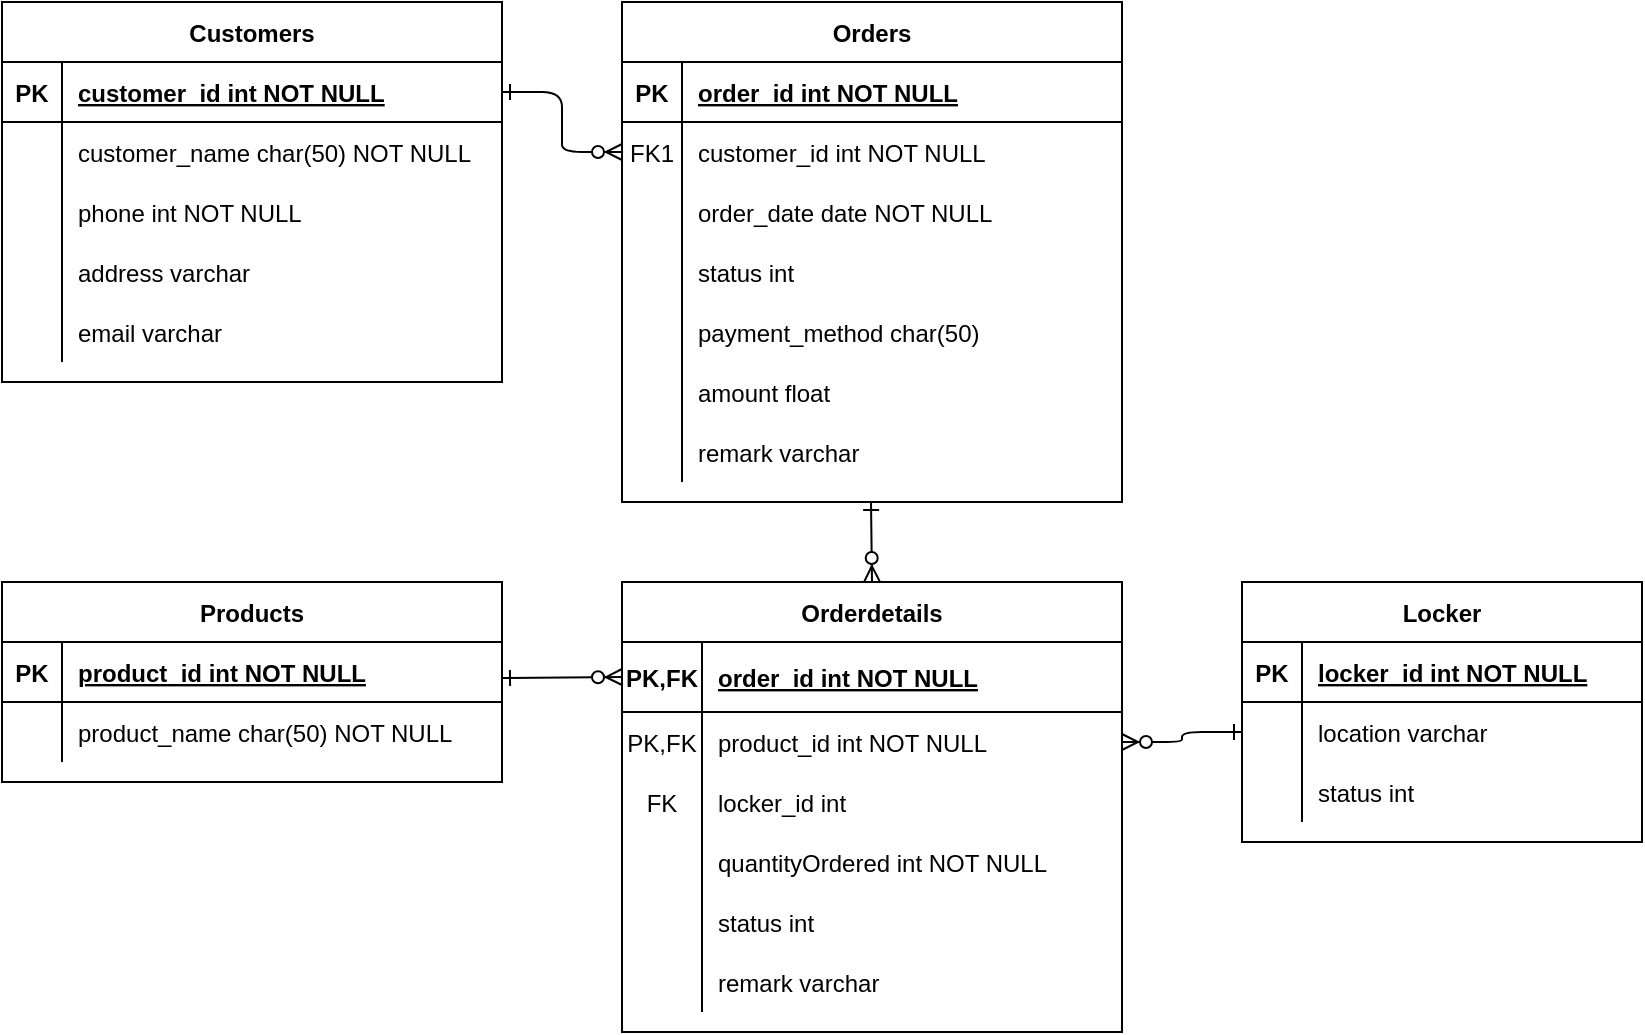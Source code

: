 <mxfile version="15.4.0" type="device"><diagram id="grjkItqrMykEuJ32szFW" name="Page-2"><mxGraphModel dx="885" dy="509" grid="1" gridSize="10" guides="1" tooltips="1" connect="1" arrows="1" fold="1" page="1" pageScale="1" pageWidth="850" pageHeight="1100" math="0" shadow="0"><root><mxCell id="0"/><mxCell id="1" parent="0"/><mxCell id="LS-kDcIeVGVTbDfE-FYb-1" value="" style="edgeStyle=entityRelationEdgeStyle;endArrow=ERzeroToMany;startArrow=ERone;endFill=1;startFill=0;" parent="1" source="LS-kDcIeVGVTbDfE-FYb-39" target="LS-kDcIeVGVTbDfE-FYb-7" edge="1"><mxGeometry width="100" height="100" relative="1" as="geometry"><mxPoint x="230" y="680" as="sourcePoint"/><mxPoint x="330" y="580" as="targetPoint"/></mxGeometry></mxCell><mxCell id="LS-kDcIeVGVTbDfE-FYb-2" value="" style="edgeStyle=orthogonalEdgeStyle;endArrow=ERzeroToMany;startArrow=ERone;endFill=1;startFill=0;exitX=0;exitY=0.5;exitDx=0;exitDy=0;entryX=1;entryY=0.5;entryDx=0;entryDy=0;" parent="1" source="LS-kDcIeVGVTbDfE-FYb-32" target="LS-kDcIeVGVTbDfE-FYb-58" edge="1"><mxGeometry width="100" height="100" relative="1" as="geometry"><mxPoint x="290" y="110" as="sourcePoint"/><mxPoint x="630" y="115" as="targetPoint"/></mxGeometry></mxCell><mxCell id="LS-kDcIeVGVTbDfE-FYb-3" value="Orders" style="shape=table;startSize=30;container=1;collapsible=1;childLayout=tableLayout;fixedRows=1;rowLines=0;fontStyle=1;align=center;resizeLast=1;" parent="1" vertex="1"><mxGeometry x="320" y="80" width="250" height="250" as="geometry"/></mxCell><mxCell id="LS-kDcIeVGVTbDfE-FYb-4" value="" style="shape=partialRectangle;collapsible=0;dropTarget=0;pointerEvents=0;fillColor=none;points=[[0,0.5],[1,0.5]];portConstraint=eastwest;top=0;left=0;right=0;bottom=1;" parent="LS-kDcIeVGVTbDfE-FYb-3" vertex="1"><mxGeometry y="30" width="250" height="30" as="geometry"/></mxCell><mxCell id="LS-kDcIeVGVTbDfE-FYb-5" value="PK" style="shape=partialRectangle;overflow=hidden;connectable=0;fillColor=none;top=0;left=0;bottom=0;right=0;fontStyle=1;" parent="LS-kDcIeVGVTbDfE-FYb-4" vertex="1"><mxGeometry width="30" height="30" as="geometry"><mxRectangle width="30" height="30" as="alternateBounds"/></mxGeometry></mxCell><mxCell id="LS-kDcIeVGVTbDfE-FYb-6" value="order_id int NOT NULL " style="shape=partialRectangle;overflow=hidden;connectable=0;fillColor=none;top=0;left=0;bottom=0;right=0;align=left;spacingLeft=6;fontStyle=5;" parent="LS-kDcIeVGVTbDfE-FYb-4" vertex="1"><mxGeometry x="30" width="220" height="30" as="geometry"><mxRectangle width="220" height="30" as="alternateBounds"/></mxGeometry></mxCell><mxCell id="LS-kDcIeVGVTbDfE-FYb-7" value="" style="shape=partialRectangle;collapsible=0;dropTarget=0;pointerEvents=0;fillColor=none;points=[[0,0.5],[1,0.5]];portConstraint=eastwest;top=0;left=0;right=0;bottom=0;" parent="LS-kDcIeVGVTbDfE-FYb-3" vertex="1"><mxGeometry y="60" width="250" height="30" as="geometry"/></mxCell><mxCell id="LS-kDcIeVGVTbDfE-FYb-8" value="FK1" style="shape=partialRectangle;overflow=hidden;connectable=0;fillColor=none;top=0;left=0;bottom=0;right=0;" parent="LS-kDcIeVGVTbDfE-FYb-7" vertex="1"><mxGeometry width="30" height="30" as="geometry"><mxRectangle width="30" height="30" as="alternateBounds"/></mxGeometry></mxCell><mxCell id="LS-kDcIeVGVTbDfE-FYb-9" value="customer_id int NOT NULL" style="shape=partialRectangle;overflow=hidden;connectable=0;fillColor=none;top=0;left=0;bottom=0;right=0;align=left;spacingLeft=6;" parent="LS-kDcIeVGVTbDfE-FYb-7" vertex="1"><mxGeometry x="30" width="220" height="30" as="geometry"><mxRectangle width="220" height="30" as="alternateBounds"/></mxGeometry></mxCell><mxCell id="LS-kDcIeVGVTbDfE-FYb-13" value="" style="shape=partialRectangle;collapsible=0;dropTarget=0;pointerEvents=0;fillColor=none;points=[[0,0.5],[1,0.5]];portConstraint=eastwest;top=0;left=0;right=0;bottom=0;" parent="LS-kDcIeVGVTbDfE-FYb-3" vertex="1"><mxGeometry y="90" width="250" height="30" as="geometry"/></mxCell><mxCell id="LS-kDcIeVGVTbDfE-FYb-14" value="" style="shape=partialRectangle;overflow=hidden;connectable=0;fillColor=none;top=0;left=0;bottom=0;right=0;" parent="LS-kDcIeVGVTbDfE-FYb-13" vertex="1"><mxGeometry width="30" height="30" as="geometry"><mxRectangle width="30" height="30" as="alternateBounds"/></mxGeometry></mxCell><mxCell id="LS-kDcIeVGVTbDfE-FYb-15" value="order_date date NOT NULL" style="shape=partialRectangle;overflow=hidden;connectable=0;fillColor=none;top=0;left=0;bottom=0;right=0;align=left;spacingLeft=6;" parent="LS-kDcIeVGVTbDfE-FYb-13" vertex="1"><mxGeometry x="30" width="220" height="30" as="geometry"><mxRectangle width="220" height="30" as="alternateBounds"/></mxGeometry></mxCell><mxCell id="LS-kDcIeVGVTbDfE-FYb-16" value="" style="shape=partialRectangle;collapsible=0;dropTarget=0;pointerEvents=0;fillColor=none;points=[[0,0.5],[1,0.5]];portConstraint=eastwest;top=0;left=0;right=0;bottom=0;" parent="LS-kDcIeVGVTbDfE-FYb-3" vertex="1"><mxGeometry y="120" width="250" height="30" as="geometry"/></mxCell><mxCell id="LS-kDcIeVGVTbDfE-FYb-17" value="" style="shape=partialRectangle;overflow=hidden;connectable=0;fillColor=none;top=0;left=0;bottom=0;right=0;" parent="LS-kDcIeVGVTbDfE-FYb-16" vertex="1"><mxGeometry width="30" height="30" as="geometry"><mxRectangle width="30" height="30" as="alternateBounds"/></mxGeometry></mxCell><mxCell id="LS-kDcIeVGVTbDfE-FYb-18" value="status int" style="shape=partialRectangle;overflow=hidden;connectable=0;fillColor=none;top=0;left=0;bottom=0;right=0;align=left;spacingLeft=6;" parent="LS-kDcIeVGVTbDfE-FYb-16" vertex="1"><mxGeometry x="30" width="220" height="30" as="geometry"><mxRectangle width="220" height="30" as="alternateBounds"/></mxGeometry></mxCell><mxCell id="LS-kDcIeVGVTbDfE-FYb-19" value="" style="shape=partialRectangle;collapsible=0;dropTarget=0;pointerEvents=0;fillColor=none;points=[[0,0.5],[1,0.5]];portConstraint=eastwest;top=0;left=0;right=0;bottom=0;" parent="LS-kDcIeVGVTbDfE-FYb-3" vertex="1"><mxGeometry y="150" width="250" height="30" as="geometry"/></mxCell><mxCell id="LS-kDcIeVGVTbDfE-FYb-20" value="" style="shape=partialRectangle;overflow=hidden;connectable=0;fillColor=none;top=0;left=0;bottom=0;right=0;" parent="LS-kDcIeVGVTbDfE-FYb-19" vertex="1"><mxGeometry width="30" height="30" as="geometry"><mxRectangle width="30" height="30" as="alternateBounds"/></mxGeometry></mxCell><mxCell id="LS-kDcIeVGVTbDfE-FYb-21" value="payment_method char(50)" style="shape=partialRectangle;overflow=hidden;connectable=0;fillColor=none;top=0;left=0;bottom=0;right=0;align=left;spacingLeft=6;" parent="LS-kDcIeVGVTbDfE-FYb-19" vertex="1"><mxGeometry x="30" width="220" height="30" as="geometry"><mxRectangle width="220" height="30" as="alternateBounds"/></mxGeometry></mxCell><mxCell id="LS-kDcIeVGVTbDfE-FYb-22" value="" style="shape=partialRectangle;collapsible=0;dropTarget=0;pointerEvents=0;fillColor=none;points=[[0,0.5],[1,0.5]];portConstraint=eastwest;top=0;left=0;right=0;bottom=0;" parent="LS-kDcIeVGVTbDfE-FYb-3" vertex="1"><mxGeometry y="180" width="250" height="30" as="geometry"/></mxCell><mxCell id="LS-kDcIeVGVTbDfE-FYb-23" value="" style="shape=partialRectangle;overflow=hidden;connectable=0;fillColor=none;top=0;left=0;bottom=0;right=0;" parent="LS-kDcIeVGVTbDfE-FYb-22" vertex="1"><mxGeometry width="30" height="30" as="geometry"><mxRectangle width="30" height="30" as="alternateBounds"/></mxGeometry></mxCell><mxCell id="LS-kDcIeVGVTbDfE-FYb-24" value="amount float" style="shape=partialRectangle;overflow=hidden;connectable=0;fillColor=none;top=0;left=0;bottom=0;right=0;align=left;spacingLeft=6;" parent="LS-kDcIeVGVTbDfE-FYb-22" vertex="1"><mxGeometry x="30" width="220" height="30" as="geometry"><mxRectangle width="220" height="30" as="alternateBounds"/></mxGeometry></mxCell><mxCell id="LS-kDcIeVGVTbDfE-FYb-25" value="" style="shape=partialRectangle;collapsible=0;dropTarget=0;pointerEvents=0;fillColor=none;points=[[0,0.5],[1,0.5]];portConstraint=eastwest;top=0;left=0;right=0;bottom=0;" parent="LS-kDcIeVGVTbDfE-FYb-3" vertex="1"><mxGeometry y="210" width="250" height="30" as="geometry"/></mxCell><mxCell id="LS-kDcIeVGVTbDfE-FYb-26" value="" style="shape=partialRectangle;overflow=hidden;connectable=0;fillColor=none;top=0;left=0;bottom=0;right=0;" parent="LS-kDcIeVGVTbDfE-FYb-25" vertex="1"><mxGeometry width="30" height="30" as="geometry"><mxRectangle width="30" height="30" as="alternateBounds"/></mxGeometry></mxCell><mxCell id="LS-kDcIeVGVTbDfE-FYb-27" value="remark varchar" style="shape=partialRectangle;overflow=hidden;connectable=0;fillColor=none;top=0;left=0;bottom=0;right=0;align=left;spacingLeft=6;" parent="LS-kDcIeVGVTbDfE-FYb-25" vertex="1"><mxGeometry x="30" width="220" height="30" as="geometry"><mxRectangle width="220" height="30" as="alternateBounds"/></mxGeometry></mxCell><mxCell id="LS-kDcIeVGVTbDfE-FYb-28" value="Locker" style="shape=table;startSize=30;container=1;collapsible=1;childLayout=tableLayout;fixedRows=1;rowLines=0;fontStyle=1;align=center;resizeLast=1;" parent="1" vertex="1"><mxGeometry x="630" y="370" width="200" height="130" as="geometry"/></mxCell><mxCell id="LS-kDcIeVGVTbDfE-FYb-29" value="" style="shape=partialRectangle;collapsible=0;dropTarget=0;pointerEvents=0;fillColor=none;points=[[0,0.5],[1,0.5]];portConstraint=eastwest;top=0;left=0;right=0;bottom=1;" parent="LS-kDcIeVGVTbDfE-FYb-28" vertex="1"><mxGeometry y="30" width="200" height="30" as="geometry"/></mxCell><mxCell id="LS-kDcIeVGVTbDfE-FYb-30" value="PK" style="shape=partialRectangle;overflow=hidden;connectable=0;fillColor=none;top=0;left=0;bottom=0;right=0;fontStyle=1;" parent="LS-kDcIeVGVTbDfE-FYb-29" vertex="1"><mxGeometry width="30" height="30" as="geometry"><mxRectangle width="30" height="30" as="alternateBounds"/></mxGeometry></mxCell><mxCell id="LS-kDcIeVGVTbDfE-FYb-31" value="locker_id int NOT NULL " style="shape=partialRectangle;overflow=hidden;connectable=0;fillColor=none;top=0;left=0;bottom=0;right=0;align=left;spacingLeft=6;fontStyle=5;" parent="LS-kDcIeVGVTbDfE-FYb-29" vertex="1"><mxGeometry x="30" width="170" height="30" as="geometry"><mxRectangle width="170" height="30" as="alternateBounds"/></mxGeometry></mxCell><mxCell id="LS-kDcIeVGVTbDfE-FYb-32" value="" style="shape=partialRectangle;collapsible=0;dropTarget=0;pointerEvents=0;fillColor=none;points=[[0,0.5],[1,0.5]];portConstraint=eastwest;top=0;left=0;right=0;bottom=0;" parent="LS-kDcIeVGVTbDfE-FYb-28" vertex="1"><mxGeometry y="60" width="200" height="30" as="geometry"/></mxCell><mxCell id="LS-kDcIeVGVTbDfE-FYb-33" value="" style="shape=partialRectangle;overflow=hidden;connectable=0;fillColor=none;top=0;left=0;bottom=0;right=0;" parent="LS-kDcIeVGVTbDfE-FYb-32" vertex="1"><mxGeometry width="30" height="30" as="geometry"><mxRectangle width="30" height="30" as="alternateBounds"/></mxGeometry></mxCell><mxCell id="LS-kDcIeVGVTbDfE-FYb-34" value="location varchar" style="shape=partialRectangle;overflow=hidden;connectable=0;fillColor=none;top=0;left=0;bottom=0;right=0;align=left;spacingLeft=6;" parent="LS-kDcIeVGVTbDfE-FYb-32" vertex="1"><mxGeometry x="30" width="170" height="30" as="geometry"><mxRectangle width="170" height="30" as="alternateBounds"/></mxGeometry></mxCell><mxCell id="LS-kDcIeVGVTbDfE-FYb-35" value="" style="shape=partialRectangle;collapsible=0;dropTarget=0;pointerEvents=0;fillColor=none;points=[[0,0.5],[1,0.5]];portConstraint=eastwest;top=0;left=0;right=0;bottom=0;" parent="LS-kDcIeVGVTbDfE-FYb-28" vertex="1"><mxGeometry y="90" width="200" height="30" as="geometry"/></mxCell><mxCell id="LS-kDcIeVGVTbDfE-FYb-36" value="" style="shape=partialRectangle;overflow=hidden;connectable=0;fillColor=none;top=0;left=0;bottom=0;right=0;" parent="LS-kDcIeVGVTbDfE-FYb-35" vertex="1"><mxGeometry width="30" height="30" as="geometry"><mxRectangle width="30" height="30" as="alternateBounds"/></mxGeometry></mxCell><mxCell id="LS-kDcIeVGVTbDfE-FYb-37" value="status int" style="shape=partialRectangle;overflow=hidden;connectable=0;fillColor=none;top=0;left=0;bottom=0;right=0;align=left;spacingLeft=6;" parent="LS-kDcIeVGVTbDfE-FYb-35" vertex="1"><mxGeometry x="30" width="170" height="30" as="geometry"><mxRectangle width="170" height="30" as="alternateBounds"/></mxGeometry></mxCell><mxCell id="LS-kDcIeVGVTbDfE-FYb-38" value="Customers" style="shape=table;startSize=30;container=1;collapsible=1;childLayout=tableLayout;fixedRows=1;rowLines=0;fontStyle=1;align=center;resizeLast=1;" parent="1" vertex="1"><mxGeometry x="10" y="80" width="250" height="190" as="geometry"/></mxCell><mxCell id="LS-kDcIeVGVTbDfE-FYb-39" value="" style="shape=partialRectangle;collapsible=0;dropTarget=0;pointerEvents=0;fillColor=none;points=[[0,0.5],[1,0.5]];portConstraint=eastwest;top=0;left=0;right=0;bottom=1;" parent="LS-kDcIeVGVTbDfE-FYb-38" vertex="1"><mxGeometry y="30" width="250" height="30" as="geometry"/></mxCell><mxCell id="LS-kDcIeVGVTbDfE-FYb-40" value="PK" style="shape=partialRectangle;overflow=hidden;connectable=0;fillColor=none;top=0;left=0;bottom=0;right=0;fontStyle=1;" parent="LS-kDcIeVGVTbDfE-FYb-39" vertex="1"><mxGeometry width="30" height="30" as="geometry"><mxRectangle width="30" height="30" as="alternateBounds"/></mxGeometry></mxCell><mxCell id="LS-kDcIeVGVTbDfE-FYb-41" value="customer_id int NOT NULL " style="shape=partialRectangle;overflow=hidden;connectable=0;fillColor=none;top=0;left=0;bottom=0;right=0;align=left;spacingLeft=6;fontStyle=5;" parent="LS-kDcIeVGVTbDfE-FYb-39" vertex="1"><mxGeometry x="30" width="220" height="30" as="geometry"><mxRectangle width="220" height="30" as="alternateBounds"/></mxGeometry></mxCell><mxCell id="LS-kDcIeVGVTbDfE-FYb-42" value="" style="shape=partialRectangle;collapsible=0;dropTarget=0;pointerEvents=0;fillColor=none;points=[[0,0.5],[1,0.5]];portConstraint=eastwest;top=0;left=0;right=0;bottom=0;" parent="LS-kDcIeVGVTbDfE-FYb-38" vertex="1"><mxGeometry y="60" width="250" height="30" as="geometry"/></mxCell><mxCell id="LS-kDcIeVGVTbDfE-FYb-43" value="" style="shape=partialRectangle;overflow=hidden;connectable=0;fillColor=none;top=0;left=0;bottom=0;right=0;" parent="LS-kDcIeVGVTbDfE-FYb-42" vertex="1"><mxGeometry width="30" height="30" as="geometry"><mxRectangle width="30" height="30" as="alternateBounds"/></mxGeometry></mxCell><mxCell id="LS-kDcIeVGVTbDfE-FYb-44" value="customer_name char(50) NOT NULL" style="shape=partialRectangle;overflow=hidden;connectable=0;fillColor=none;top=0;left=0;bottom=0;right=0;align=left;spacingLeft=6;" parent="LS-kDcIeVGVTbDfE-FYb-42" vertex="1"><mxGeometry x="30" width="220" height="30" as="geometry"><mxRectangle width="220" height="30" as="alternateBounds"/></mxGeometry></mxCell><mxCell id="LS-kDcIeVGVTbDfE-FYb-45" value="" style="shape=partialRectangle;collapsible=0;dropTarget=0;pointerEvents=0;fillColor=none;points=[[0,0.5],[1,0.5]];portConstraint=eastwest;top=0;left=0;right=0;bottom=0;" parent="LS-kDcIeVGVTbDfE-FYb-38" vertex="1"><mxGeometry y="90" width="250" height="30" as="geometry"/></mxCell><mxCell id="LS-kDcIeVGVTbDfE-FYb-46" value="" style="shape=partialRectangle;overflow=hidden;connectable=0;fillColor=none;top=0;left=0;bottom=0;right=0;" parent="LS-kDcIeVGVTbDfE-FYb-45" vertex="1"><mxGeometry width="30" height="30" as="geometry"><mxRectangle width="30" height="30" as="alternateBounds"/></mxGeometry></mxCell><mxCell id="LS-kDcIeVGVTbDfE-FYb-47" value="phone int NOT NULL" style="shape=partialRectangle;overflow=hidden;connectable=0;fillColor=none;top=0;left=0;bottom=0;right=0;align=left;spacingLeft=6;" parent="LS-kDcIeVGVTbDfE-FYb-45" vertex="1"><mxGeometry x="30" width="220" height="30" as="geometry"><mxRectangle width="220" height="30" as="alternateBounds"/></mxGeometry></mxCell><mxCell id="LS-kDcIeVGVTbDfE-FYb-48" value="" style="shape=partialRectangle;collapsible=0;dropTarget=0;pointerEvents=0;fillColor=none;points=[[0,0.5],[1,0.5]];portConstraint=eastwest;top=0;left=0;right=0;bottom=0;" parent="LS-kDcIeVGVTbDfE-FYb-38" vertex="1"><mxGeometry y="120" width="250" height="30" as="geometry"/></mxCell><mxCell id="LS-kDcIeVGVTbDfE-FYb-49" value="" style="shape=partialRectangle;overflow=hidden;connectable=0;fillColor=none;top=0;left=0;bottom=0;right=0;" parent="LS-kDcIeVGVTbDfE-FYb-48" vertex="1"><mxGeometry width="30" height="30" as="geometry"><mxRectangle width="30" height="30" as="alternateBounds"/></mxGeometry></mxCell><mxCell id="LS-kDcIeVGVTbDfE-FYb-50" value="address varchar" style="shape=partialRectangle;overflow=hidden;connectable=0;fillColor=none;top=0;left=0;bottom=0;right=0;align=left;spacingLeft=6;" parent="LS-kDcIeVGVTbDfE-FYb-48" vertex="1"><mxGeometry x="30" width="220" height="30" as="geometry"><mxRectangle width="220" height="30" as="alternateBounds"/></mxGeometry></mxCell><mxCell id="LS-kDcIeVGVTbDfE-FYb-51" value="" style="shape=partialRectangle;collapsible=0;dropTarget=0;pointerEvents=0;fillColor=none;points=[[0,0.5],[1,0.5]];portConstraint=eastwest;top=0;left=0;right=0;bottom=0;" parent="LS-kDcIeVGVTbDfE-FYb-38" vertex="1"><mxGeometry y="150" width="250" height="30" as="geometry"/></mxCell><mxCell id="LS-kDcIeVGVTbDfE-FYb-52" value="" style="shape=partialRectangle;overflow=hidden;connectable=0;fillColor=none;top=0;left=0;bottom=0;right=0;" parent="LS-kDcIeVGVTbDfE-FYb-51" vertex="1"><mxGeometry width="30" height="30" as="geometry"><mxRectangle width="30" height="30" as="alternateBounds"/></mxGeometry></mxCell><mxCell id="LS-kDcIeVGVTbDfE-FYb-53" value="email varchar" style="shape=partialRectangle;overflow=hidden;connectable=0;fillColor=none;top=0;left=0;bottom=0;right=0;align=left;spacingLeft=6;" parent="LS-kDcIeVGVTbDfE-FYb-51" vertex="1"><mxGeometry x="30" width="220" height="30" as="geometry"><mxRectangle width="220" height="30" as="alternateBounds"/></mxGeometry></mxCell><mxCell id="LS-kDcIeVGVTbDfE-FYb-54" value="Orderdetails" style="shape=table;startSize=30;container=1;collapsible=1;childLayout=tableLayout;fixedRows=1;rowLines=0;fontStyle=1;align=center;resizeLast=1;" parent="1" vertex="1"><mxGeometry x="320" y="370" width="250" height="225" as="geometry"/></mxCell><mxCell id="LS-kDcIeVGVTbDfE-FYb-55" value="" style="shape=partialRectangle;collapsible=0;dropTarget=0;pointerEvents=0;fillColor=none;points=[[0,0.5],[1,0.5]];portConstraint=eastwest;top=0;left=0;right=0;bottom=1;" parent="LS-kDcIeVGVTbDfE-FYb-54" vertex="1"><mxGeometry y="30" width="250" height="35" as="geometry"/></mxCell><mxCell id="LS-kDcIeVGVTbDfE-FYb-56" value="PK,FK" style="shape=partialRectangle;overflow=hidden;connectable=0;fillColor=none;top=0;left=0;bottom=0;right=0;fontStyle=1;" parent="LS-kDcIeVGVTbDfE-FYb-55" vertex="1"><mxGeometry width="40" height="35" as="geometry"><mxRectangle width="40" height="35" as="alternateBounds"/></mxGeometry></mxCell><mxCell id="LS-kDcIeVGVTbDfE-FYb-57" value="order_id int NOT NULL " style="shape=partialRectangle;overflow=hidden;connectable=0;fillColor=none;top=0;left=0;bottom=0;right=0;align=left;spacingLeft=6;fontStyle=5;" parent="LS-kDcIeVGVTbDfE-FYb-55" vertex="1"><mxGeometry x="40" width="210" height="35" as="geometry"><mxRectangle width="210" height="35" as="alternateBounds"/></mxGeometry></mxCell><mxCell id="LS-kDcIeVGVTbDfE-FYb-58" value="" style="shape=partialRectangle;collapsible=0;dropTarget=0;pointerEvents=0;fillColor=none;points=[[0,0.5],[1,0.5]];portConstraint=eastwest;top=0;left=0;right=0;bottom=0;" parent="LS-kDcIeVGVTbDfE-FYb-54" vertex="1"><mxGeometry y="65" width="250" height="30" as="geometry"/></mxCell><mxCell id="LS-kDcIeVGVTbDfE-FYb-59" value="PK,FK" style="shape=partialRectangle;overflow=hidden;connectable=0;fillColor=none;top=0;left=0;bottom=0;right=0;" parent="LS-kDcIeVGVTbDfE-FYb-58" vertex="1"><mxGeometry width="40" height="30" as="geometry"><mxRectangle width="40" height="30" as="alternateBounds"/></mxGeometry></mxCell><mxCell id="LS-kDcIeVGVTbDfE-FYb-60" value="product_id int NOT NULL" style="shape=partialRectangle;overflow=hidden;connectable=0;fillColor=none;top=0;left=0;bottom=0;right=0;align=left;spacingLeft=6;strokeColor=#000000;" parent="LS-kDcIeVGVTbDfE-FYb-58" vertex="1"><mxGeometry x="40" width="210" height="30" as="geometry"><mxRectangle width="210" height="30" as="alternateBounds"/></mxGeometry></mxCell><mxCell id="LS-kDcIeVGVTbDfE-FYb-61" value="" style="shape=partialRectangle;collapsible=0;dropTarget=0;pointerEvents=0;fillColor=none;points=[[0,0.5],[1,0.5]];portConstraint=eastwest;top=0;left=0;right=0;bottom=0;" parent="LS-kDcIeVGVTbDfE-FYb-54" vertex="1"><mxGeometry y="95" width="250" height="30" as="geometry"/></mxCell><mxCell id="LS-kDcIeVGVTbDfE-FYb-62" value="FK" style="shape=partialRectangle;overflow=hidden;connectable=0;fillColor=none;top=0;left=0;bottom=0;right=0;" parent="LS-kDcIeVGVTbDfE-FYb-61" vertex="1"><mxGeometry width="40" height="30" as="geometry"><mxRectangle width="40" height="30" as="alternateBounds"/></mxGeometry></mxCell><mxCell id="LS-kDcIeVGVTbDfE-FYb-63" value="locker_id int " style="shape=partialRectangle;overflow=hidden;connectable=0;fillColor=none;top=0;left=0;bottom=0;right=0;align=left;spacingLeft=6;" parent="LS-kDcIeVGVTbDfE-FYb-61" vertex="1"><mxGeometry x="40" width="210" height="30" as="geometry"><mxRectangle width="210" height="30" as="alternateBounds"/></mxGeometry></mxCell><mxCell id="LS-kDcIeVGVTbDfE-FYb-64" value="" style="shape=partialRectangle;collapsible=0;dropTarget=0;pointerEvents=0;fillColor=none;points=[[0,0.5],[1,0.5]];portConstraint=eastwest;top=0;left=0;right=0;bottom=0;" parent="LS-kDcIeVGVTbDfE-FYb-54" vertex="1"><mxGeometry y="125" width="250" height="30" as="geometry"/></mxCell><mxCell id="LS-kDcIeVGVTbDfE-FYb-65" value="" style="shape=partialRectangle;overflow=hidden;connectable=0;fillColor=none;top=0;left=0;bottom=0;right=0;" parent="LS-kDcIeVGVTbDfE-FYb-64" vertex="1"><mxGeometry width="40" height="30" as="geometry"><mxRectangle width="40" height="30" as="alternateBounds"/></mxGeometry></mxCell><mxCell id="LS-kDcIeVGVTbDfE-FYb-66" value="quantityOrdered int NOT NULL" style="shape=partialRectangle;overflow=hidden;connectable=0;fillColor=none;top=0;left=0;bottom=0;right=0;align=left;spacingLeft=6;" parent="LS-kDcIeVGVTbDfE-FYb-64" vertex="1"><mxGeometry x="40" width="210" height="30" as="geometry"><mxRectangle width="210" height="30" as="alternateBounds"/></mxGeometry></mxCell><mxCell id="LS-kDcIeVGVTbDfE-FYb-67" value="" style="shape=partialRectangle;collapsible=0;dropTarget=0;pointerEvents=0;fillColor=none;points=[[0,0.5],[1,0.5]];portConstraint=eastwest;top=0;left=0;right=0;bottom=0;" parent="LS-kDcIeVGVTbDfE-FYb-54" vertex="1"><mxGeometry y="155" width="250" height="30" as="geometry"/></mxCell><mxCell id="LS-kDcIeVGVTbDfE-FYb-68" value="" style="shape=partialRectangle;overflow=hidden;connectable=0;fillColor=none;top=0;left=0;bottom=0;right=0;" parent="LS-kDcIeVGVTbDfE-FYb-67" vertex="1"><mxGeometry width="40" height="30" as="geometry"><mxRectangle width="40" height="30" as="alternateBounds"/></mxGeometry></mxCell><mxCell id="LS-kDcIeVGVTbDfE-FYb-69" value="status int" style="shape=partialRectangle;overflow=hidden;connectable=0;fillColor=none;top=0;left=0;bottom=0;right=0;align=left;spacingLeft=6;" parent="LS-kDcIeVGVTbDfE-FYb-67" vertex="1"><mxGeometry x="40" width="210" height="30" as="geometry"><mxRectangle width="210" height="30" as="alternateBounds"/></mxGeometry></mxCell><mxCell id="LS-kDcIeVGVTbDfE-FYb-70" value="" style="shape=partialRectangle;collapsible=0;dropTarget=0;pointerEvents=0;fillColor=none;points=[[0,0.5],[1,0.5]];portConstraint=eastwest;top=0;left=0;right=0;bottom=0;" parent="LS-kDcIeVGVTbDfE-FYb-54" vertex="1"><mxGeometry y="185" width="250" height="30" as="geometry"/></mxCell><mxCell id="LS-kDcIeVGVTbDfE-FYb-71" value="" style="shape=partialRectangle;overflow=hidden;connectable=0;fillColor=none;top=0;left=0;bottom=0;right=0;" parent="LS-kDcIeVGVTbDfE-FYb-70" vertex="1"><mxGeometry width="40" height="30" as="geometry"><mxRectangle width="40" height="30" as="alternateBounds"/></mxGeometry></mxCell><mxCell id="LS-kDcIeVGVTbDfE-FYb-72" value="remark varchar" style="shape=partialRectangle;overflow=hidden;connectable=0;fillColor=none;top=0;left=0;bottom=0;right=0;align=left;spacingLeft=6;" parent="LS-kDcIeVGVTbDfE-FYb-70" vertex="1"><mxGeometry x="40" width="210" height="30" as="geometry"><mxRectangle width="210" height="30" as="alternateBounds"/></mxGeometry></mxCell><mxCell id="LS-kDcIeVGVTbDfE-FYb-73" value="Products" style="shape=table;startSize=30;container=1;collapsible=1;childLayout=tableLayout;fixedRows=1;rowLines=0;fontStyle=1;align=center;resizeLast=1;" parent="1" vertex="1"><mxGeometry x="10" y="370" width="250" height="100" as="geometry"/></mxCell><mxCell id="LS-kDcIeVGVTbDfE-FYb-74" value="" style="shape=partialRectangle;collapsible=0;dropTarget=0;pointerEvents=0;fillColor=none;points=[[0,0.5],[1,0.5]];portConstraint=eastwest;top=0;left=0;right=0;bottom=1;" parent="LS-kDcIeVGVTbDfE-FYb-73" vertex="1"><mxGeometry y="30" width="250" height="30" as="geometry"/></mxCell><mxCell id="LS-kDcIeVGVTbDfE-FYb-75" value="PK" style="shape=partialRectangle;overflow=hidden;connectable=0;fillColor=none;top=0;left=0;bottom=0;right=0;fontStyle=1;" parent="LS-kDcIeVGVTbDfE-FYb-74" vertex="1"><mxGeometry width="30" height="30" as="geometry"><mxRectangle width="30" height="30" as="alternateBounds"/></mxGeometry></mxCell><mxCell id="LS-kDcIeVGVTbDfE-FYb-76" value="product_id int NOT NULL" style="shape=partialRectangle;overflow=hidden;connectable=0;fillColor=none;top=0;left=0;bottom=0;right=0;align=left;spacingLeft=6;fontStyle=5;" parent="LS-kDcIeVGVTbDfE-FYb-74" vertex="1"><mxGeometry x="30" width="220" height="30" as="geometry"><mxRectangle width="220" height="30" as="alternateBounds"/></mxGeometry></mxCell><mxCell id="LS-kDcIeVGVTbDfE-FYb-77" value="" style="shape=partialRectangle;collapsible=0;dropTarget=0;pointerEvents=0;fillColor=none;points=[[0,0.5],[1,0.5]];portConstraint=eastwest;top=0;left=0;right=0;bottom=0;" parent="LS-kDcIeVGVTbDfE-FYb-73" vertex="1"><mxGeometry y="60" width="250" height="30" as="geometry"/></mxCell><mxCell id="LS-kDcIeVGVTbDfE-FYb-78" value="" style="shape=partialRectangle;overflow=hidden;connectable=0;fillColor=none;top=0;left=0;bottom=0;right=0;" parent="LS-kDcIeVGVTbDfE-FYb-77" vertex="1"><mxGeometry width="30" height="30" as="geometry"><mxRectangle width="30" height="30" as="alternateBounds"/></mxGeometry></mxCell><mxCell id="LS-kDcIeVGVTbDfE-FYb-79" value="product_name char(50) NOT NULL" style="shape=partialRectangle;overflow=hidden;connectable=0;fillColor=none;top=0;left=0;bottom=0;right=0;align=left;spacingLeft=6;" parent="LS-kDcIeVGVTbDfE-FYb-77" vertex="1"><mxGeometry x="30" width="220" height="30" as="geometry"><mxRectangle width="220" height="30" as="alternateBounds"/></mxGeometry></mxCell><mxCell id="LS-kDcIeVGVTbDfE-FYb-89" value="" style="endArrow=ERzeroToMany;startArrow=ERone;endFill=1;startFill=0;exitX=0.5;exitY=1;exitDx=0;exitDy=0;" parent="1" edge="1"><mxGeometry width="100" height="100" relative="1" as="geometry"><mxPoint x="444.5" y="330" as="sourcePoint"/><mxPoint x="445" y="370" as="targetPoint"/></mxGeometry></mxCell><mxCell id="LS-kDcIeVGVTbDfE-FYb-90" value="" style="endArrow=ERzeroToMany;startArrow=ERone;endFill=1;startFill=0;entryX=0;entryY=0.5;entryDx=0;entryDy=0;" parent="1" target="LS-kDcIeVGVTbDfE-FYb-55" edge="1"><mxGeometry width="100" height="100" relative="1" as="geometry"><mxPoint x="260" y="418" as="sourcePoint"/><mxPoint x="260" y="437.5" as="targetPoint"/></mxGeometry></mxCell></root></mxGraphModel></diagram></mxfile>